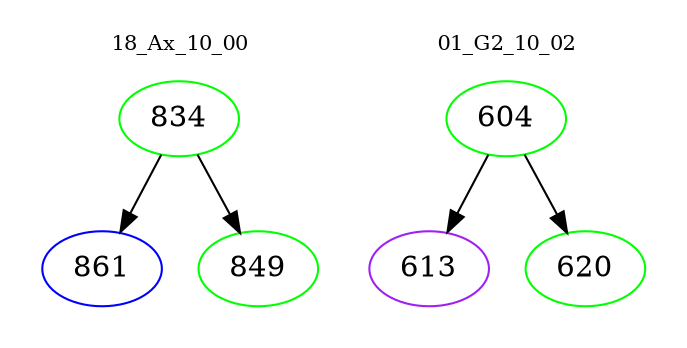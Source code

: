 digraph{
subgraph cluster_0 {
color = white
label = "18_Ax_10_00";
fontsize=10;
T0_834 [label="834", color="green"]
T0_834 -> T0_861 [color="black"]
T0_861 [label="861", color="blue"]
T0_834 -> T0_849 [color="black"]
T0_849 [label="849", color="green"]
}
subgraph cluster_1 {
color = white
label = "01_G2_10_02";
fontsize=10;
T1_604 [label="604", color="green"]
T1_604 -> T1_613 [color="black"]
T1_613 [label="613", color="purple"]
T1_604 -> T1_620 [color="black"]
T1_620 [label="620", color="green"]
}
}
